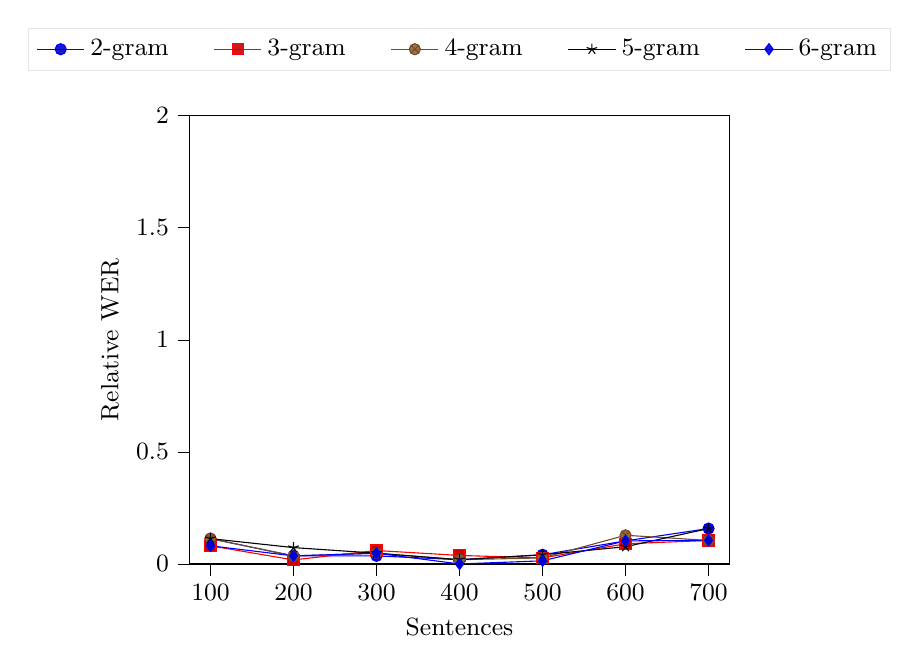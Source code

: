 \begin{tikzpicture}
\small
\begin{axis}[
    legend style={
	at={(0.5,1.1)},
	anchor=south,
	legend columns=-1,
	/tikz/every even column/.append style={column sep=0.5cm}
},
legend style={fill opacity=0.9, draw opacity=1, text opacity=1, draw=white!90.0!black},
tick align=outside,
tick pos=left,
x grid style={white!69.02!black},
xlabel={Sentences},
xmin=75, xmax=725,
xtick style={color=black},
y grid style={white!69.02!black},
ylabel={Relative WER},
ymin=0, ymax=2,
ytick style={color=black}
]

    \addplot 
    table {
    
100 0.113
200 0.036
300 0.036
400 0.019
500 0.041
600 0.103
700 0.158

    };
    \addlegendentry{2-gram}
    

    \addplot 
    table {
    
100 0.081
200 0.018
300 0.06
400 0.038
500 0.027
600 0.09
700 0.105

    };
    \addlegendentry{3-gram}
    

    \addplot 
    table {
    
100 0.113
200 0.036
300 0.048
400 0.019
500 0.027
600 0.128
700 0.105

    };
    \addlegendentry{4-gram}
    

    \addplot 
    table {
    
100 0.113
200 0.073
300 0.048
400 0.019
500 0.041
600 0.077
700 0.158

    };
    \addlegendentry{5-gram}
    

    \addplot 
    table {
    
100 0.081
200 0.036
300 0.048
400 0
500 0.014
600 0.103
700 0.105

    };
    \addlegendentry{6-gram}

\end{axis}
\end{tikzpicture}

